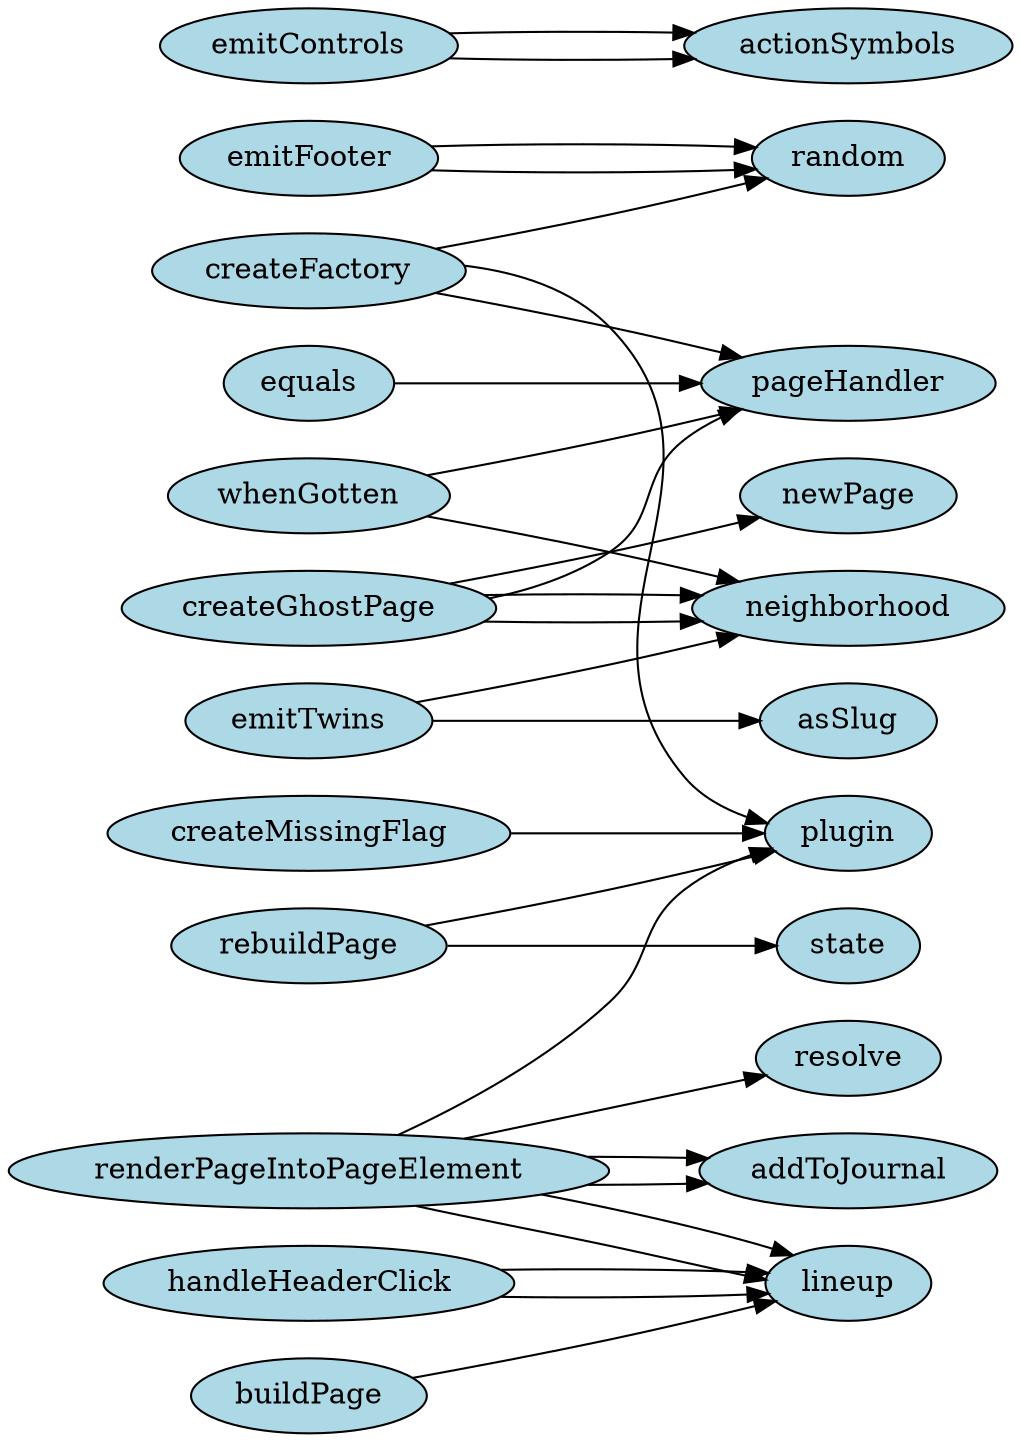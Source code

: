 digraph {
rankdir=LR;
node [style=filled; fillcolor=lightBlue];
equals -> pageHandler;
createFactory -> random;
createFactory -> plugin;
createFactory -> pageHandler;
handleHeaderClick -> lineup;
handleHeaderClick -> lineup;
emitControls -> actionSymbols;
emitControls -> actionSymbols;
emitFooter -> random;
emitFooter -> random;
emitTwins -> asSlug;
emitTwins -> neighborhood;
renderPageIntoPageElement -> lineup;
renderPageIntoPageElement -> lineup;
renderPageIntoPageElement -> resolve;
renderPageIntoPageElement -> plugin;
renderPageIntoPageElement -> addToJournal;
renderPageIntoPageElement -> addToJournal;
createMissingFlag -> plugin;
rebuildPage -> plugin;
rebuildPage -> state;
buildPage -> lineup;
createGhostPage -> pageHandler;
createGhostPage -> newPage;
createGhostPage -> neighborhood;
createGhostPage -> neighborhood;
whenGotten -> neighborhood;
whenGotten -> pageHandler;
}
